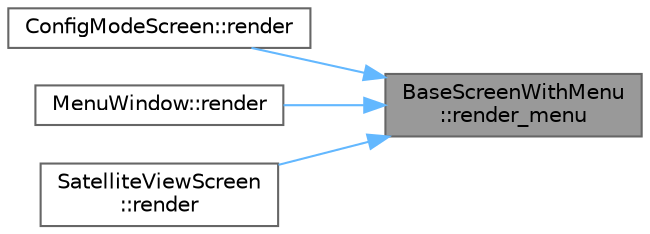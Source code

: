digraph "BaseScreenWithMenu::render_menu"
{
 // LATEX_PDF_SIZE
  bgcolor="transparent";
  edge [fontname=Helvetica,fontsize=10,labelfontname=Helvetica,labelfontsize=10];
  node [fontname=Helvetica,fontsize=10,shape=box,height=0.2,width=0.4];
  rankdir="RL";
  Node1 [id="Node000001",label="BaseScreenWithMenu\l::render_menu",height=0.2,width=0.4,color="gray40", fillcolor="grey60", style="filled", fontcolor="black",tooltip=" "];
  Node1 -> Node2 [id="edge1_Node000001_Node000002",dir="back",color="steelblue1",style="solid",tooltip=" "];
  Node2 [id="Node000002",label="ConfigModeScreen::render",height=0.2,width=0.4,color="grey40", fillcolor="white", style="filled",URL="$class_config_mode_screen.html#a5878db5e53f53183144488937f6657e9",tooltip=" "];
  Node1 -> Node3 [id="edge2_Node000001_Node000003",dir="back",color="steelblue1",style="solid",tooltip=" "];
  Node3 [id="Node000003",label="MenuWindow::render",height=0.2,width=0.4,color="grey40", fillcolor="white", style="filled",URL="$class_menu_window.html#a668a8a350e49de44844d8d06d0032938",tooltip=" "];
  Node1 -> Node4 [id="edge3_Node000001_Node000004",dir="back",color="steelblue1",style="solid",tooltip=" "];
  Node4 [id="Node000004",label="SatelliteViewScreen\l::render",height=0.2,width=0.4,color="grey40", fillcolor="white", style="filled",URL="$class_satellite_view_screen.html#a480ec31a9de82c4f9e8ee3228d870f65",tooltip=" "];
}
